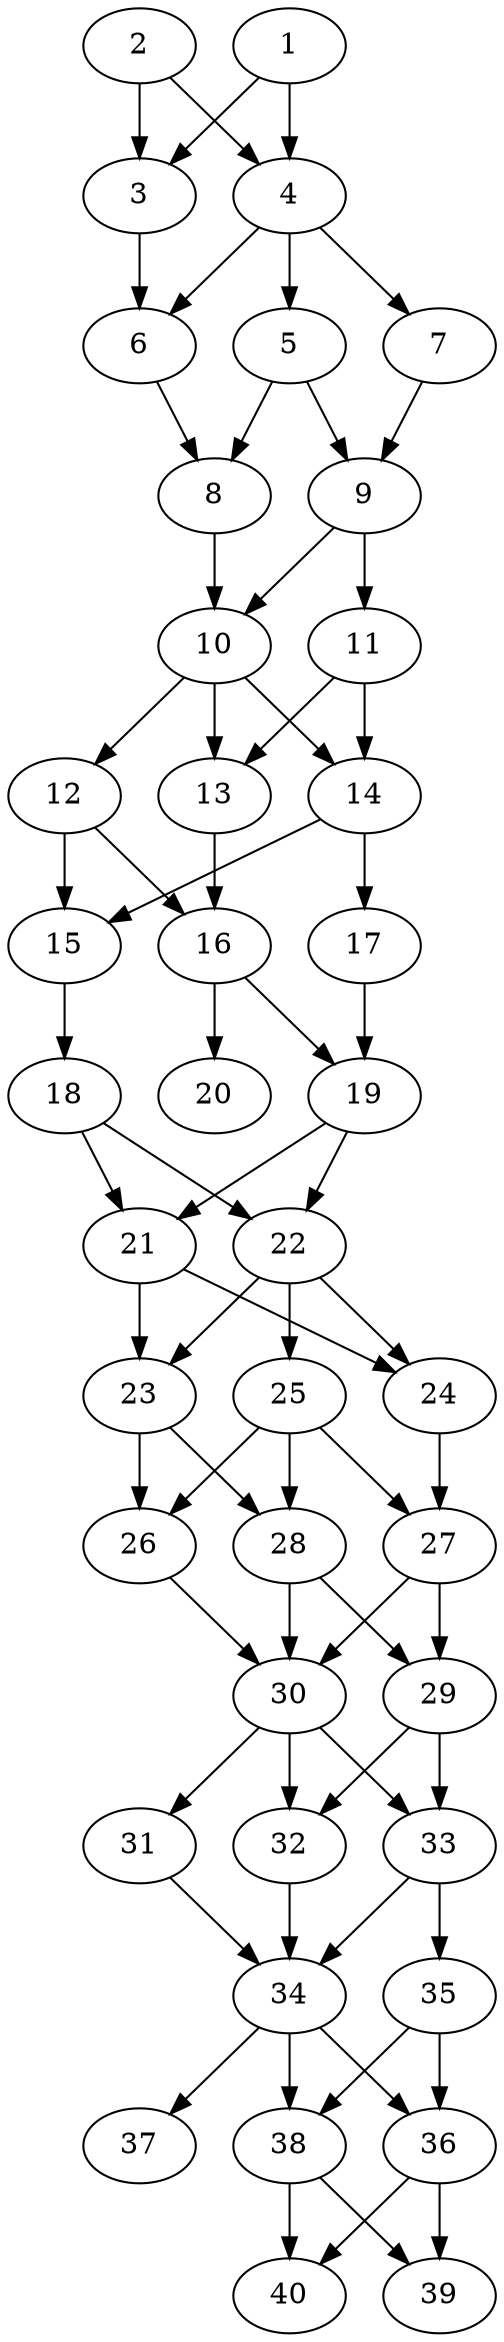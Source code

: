 // DAG automatically generated by daggen at Thu Oct  3 14:06:49 2019
// ./daggen --dot -n 40 --ccr 0.3 --fat 0.3 --regular 0.9 --density 0.7 --mindata 5242880 --maxdata 52428800 
digraph G {
  1 [size="53060267", alpha="0.20", expect_size="15918080"] 
  1 -> 3 [size ="15918080"]
  1 -> 4 [size ="15918080"]
  2 [size="160669013", alpha="0.19", expect_size="48200704"] 
  2 -> 3 [size ="48200704"]
  2 -> 4 [size ="48200704"]
  3 [size="103799467", alpha="0.04", expect_size="31139840"] 
  3 -> 6 [size ="31139840"]
  4 [size="155361280", alpha="0.16", expect_size="46608384"] 
  4 -> 5 [size ="46608384"]
  4 -> 6 [size ="46608384"]
  4 -> 7 [size ="46608384"]
  5 [size="31501653", alpha="0.12", expect_size="9450496"] 
  5 -> 8 [size ="9450496"]
  5 -> 9 [size ="9450496"]
  6 [size="87466667", alpha="0.10", expect_size="26240000"] 
  6 -> 8 [size ="26240000"]
  7 [size="93327360", alpha="0.05", expect_size="27998208"] 
  7 -> 9 [size ="27998208"]
  8 [size="38826667", alpha="0.08", expect_size="11648000"] 
  8 -> 10 [size ="11648000"]
  9 [size="33972907", alpha="0.16", expect_size="10191872"] 
  9 -> 10 [size ="10191872"]
  9 -> 11 [size ="10191872"]
  10 [size="114903040", alpha="0.14", expect_size="34470912"] 
  10 -> 12 [size ="34470912"]
  10 -> 13 [size ="34470912"]
  10 -> 14 [size ="34470912"]
  11 [size="103775573", alpha="0.01", expect_size="31132672"] 
  11 -> 13 [size ="31132672"]
  11 -> 14 [size ="31132672"]
  12 [size="101874347", alpha="0.05", expect_size="30562304"] 
  12 -> 15 [size ="30562304"]
  12 -> 16 [size ="30562304"]
  13 [size="97338027", alpha="0.15", expect_size="29201408"] 
  13 -> 16 [size ="29201408"]
  14 [size="131235840", alpha="0.00", expect_size="39370752"] 
  14 -> 15 [size ="39370752"]
  14 -> 17 [size ="39370752"]
  15 [size="101529600", alpha="0.07", expect_size="30458880"] 
  15 -> 18 [size ="30458880"]
  16 [size="36113067", alpha="0.02", expect_size="10833920"] 
  16 -> 19 [size ="10833920"]
  16 -> 20 [size ="10833920"]
  17 [size="115927040", alpha="0.18", expect_size="34778112"] 
  17 -> 19 [size ="34778112"]
  18 [size="155938133", alpha="0.09", expect_size="46781440"] 
  18 -> 21 [size ="46781440"]
  18 -> 22 [size ="46781440"]
  19 [size="64580267", alpha="0.16", expect_size="19374080"] 
  19 -> 21 [size ="19374080"]
  19 -> 22 [size ="19374080"]
  20 [size="36113067", alpha="0.04", expect_size="10833920"] 
  21 [size="147295573", alpha="0.16", expect_size="44188672"] 
  21 -> 23 [size ="44188672"]
  21 -> 24 [size ="44188672"]
  22 [size="158685867", alpha="0.07", expect_size="47605760"] 
  22 -> 23 [size ="47605760"]
  22 -> 24 [size ="47605760"]
  22 -> 25 [size ="47605760"]
  23 [size="38335147", alpha="0.08", expect_size="11500544"] 
  23 -> 26 [size ="11500544"]
  23 -> 28 [size ="11500544"]
  24 [size="158559573", alpha="0.08", expect_size="47567872"] 
  24 -> 27 [size ="47567872"]
  25 [size="159245653", alpha="0.09", expect_size="47773696"] 
  25 -> 26 [size ="47773696"]
  25 -> 27 [size ="47773696"]
  25 -> 28 [size ="47773696"]
  26 [size="55572480", alpha="0.18", expect_size="16671744"] 
  26 -> 30 [size ="16671744"]
  27 [size="69376000", alpha="0.18", expect_size="20812800"] 
  27 -> 29 [size ="20812800"]
  27 -> 30 [size ="20812800"]
  28 [size="55176533", alpha="0.00", expect_size="16552960"] 
  28 -> 29 [size ="16552960"]
  28 -> 30 [size ="16552960"]
  29 [size="122569387", alpha="0.05", expect_size="36770816"] 
  29 -> 32 [size ="36770816"]
  29 -> 33 [size ="36770816"]
  30 [size="87592960", alpha="0.01", expect_size="26277888"] 
  30 -> 31 [size ="26277888"]
  30 -> 32 [size ="26277888"]
  30 -> 33 [size ="26277888"]
  31 [size="115213653", alpha="0.09", expect_size="34564096"] 
  31 -> 34 [size ="34564096"]
  32 [size="83732480", alpha="0.07", expect_size="25119744"] 
  32 -> 34 [size ="25119744"]
  33 [size="136345600", alpha="0.16", expect_size="40903680"] 
  33 -> 34 [size ="40903680"]
  33 -> 35 [size ="40903680"]
  34 [size="44806827", alpha="0.19", expect_size="13442048"] 
  34 -> 36 [size ="13442048"]
  34 -> 37 [size ="13442048"]
  34 -> 38 [size ="13442048"]
  35 [size="104287573", alpha="0.13", expect_size="31286272"] 
  35 -> 36 [size ="31286272"]
  35 -> 38 [size ="31286272"]
  36 [size="171526827", alpha="0.09", expect_size="51458048"] 
  36 -> 39 [size ="51458048"]
  36 -> 40 [size ="51458048"]
  37 [size="159242240", alpha="0.18", expect_size="47772672"] 
  38 [size="143278080", alpha="0.04", expect_size="42983424"] 
  38 -> 39 [size ="42983424"]
  38 -> 40 [size ="42983424"]
  39 [size="144988160", alpha="0.16", expect_size="43496448"] 
  40 [size="23582720", alpha="0.11", expect_size="7074816"] 
}
